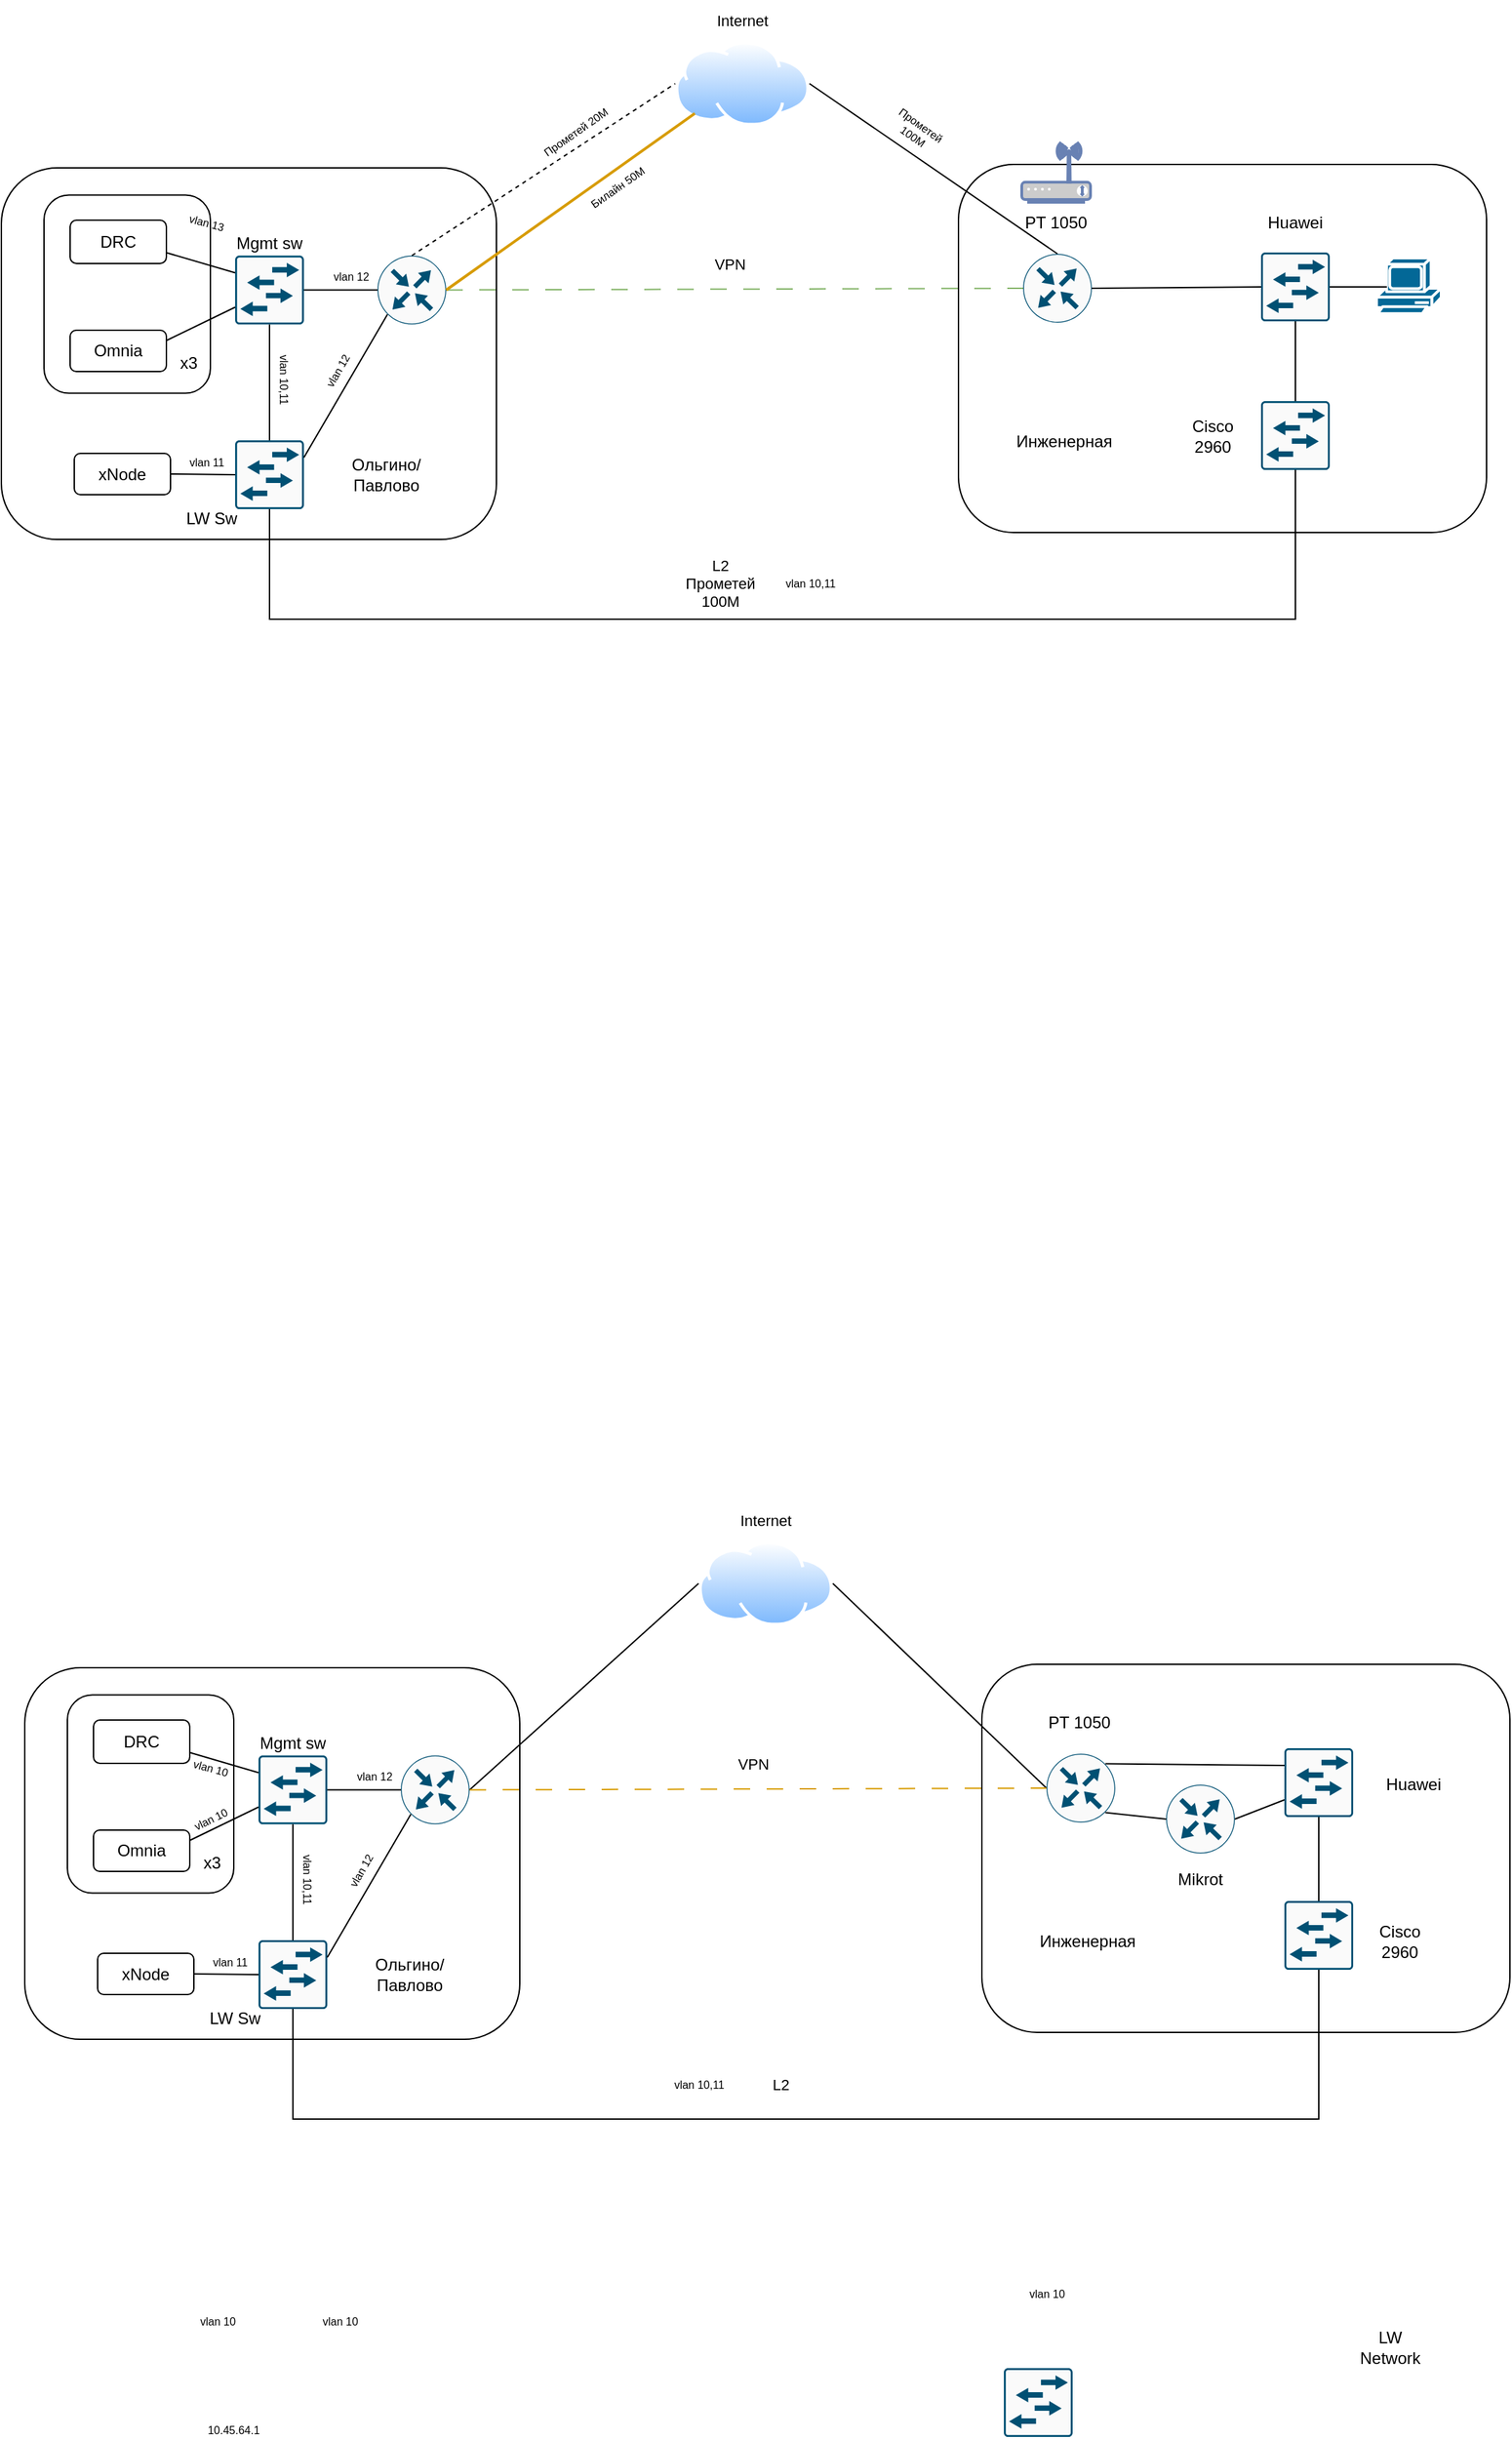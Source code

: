 <mxfile version="28.1.0" pages="2">
  <diagram name="Страница — 1" id="BDMmKNMVQ6On5iuS-EOb">
    <mxGraphModel dx="1722" dy="954" grid="1" gridSize="10" guides="1" tooltips="1" connect="1" arrows="1" fold="1" page="1" pageScale="1" pageWidth="827" pageHeight="1169" math="0" shadow="0">
      <root>
        <mxCell id="0" />
        <mxCell id="1" parent="0" />
        <mxCell id="mi2LoP6UA7UgKNXL9F8Z-22" value="" style="rounded=1;whiteSpace=wrap;html=1;" parent="1" vertex="1">
          <mxGeometry x="90" y="162" width="360" height="270" as="geometry" />
        </mxCell>
        <mxCell id="mi2LoP6UA7UgKNXL9F8Z-13" value="" style="rounded=1;whiteSpace=wrap;html=1;" parent="1" vertex="1">
          <mxGeometry x="121" y="181.75" width="121" height="144" as="geometry" />
        </mxCell>
        <mxCell id="mi2LoP6UA7UgKNXL9F8Z-1" value="" style="sketch=0;points=[[0.5,0,0],[1,0.5,0],[0.5,1,0],[0,0.5,0],[0.145,0.145,0],[0.856,0.145,0],[0.855,0.856,0],[0.145,0.855,0]];verticalLabelPosition=bottom;html=1;verticalAlign=top;aspect=fixed;align=center;pointerEvents=1;shape=mxgraph.cisco19.rect;prIcon=router;fillColor=#FAFAFA;strokeColor=#005073;" parent="1" vertex="1">
          <mxGeometry x="363.5" y="225.75" width="50" height="50" as="geometry" />
        </mxCell>
        <mxCell id="mi2LoP6UA7UgKNXL9F8Z-2" value="" style="sketch=0;points=[[0.015,0.015,0],[0.985,0.015,0],[0.985,0.985,0],[0.015,0.985,0],[0.25,0,0],[0.5,0,0],[0.75,0,0],[1,0.25,0],[1,0.5,0],[1,0.75,0],[0.75,1,0],[0.5,1,0],[0.25,1,0],[0,0.75,0],[0,0.5,0],[0,0.25,0]];verticalLabelPosition=bottom;html=1;verticalAlign=top;aspect=fixed;align=center;pointerEvents=1;shape=mxgraph.cisco19.rect;prIcon=l2_switch;fillColor=#FAFAFA;strokeColor=#005073;" parent="1" vertex="1">
          <mxGeometry x="260" y="225.75" width="50" height="50" as="geometry" />
        </mxCell>
        <mxCell id="zOpcifuRZLlFhmDD1lPK-43" style="edgeStyle=none;shape=connector;rounded=0;orthogonalLoop=1;jettySize=auto;html=1;exitX=0.5;exitY=0;exitDx=0;exitDy=0;exitPerimeter=0;strokeColor=default;align=center;verticalAlign=middle;fontFamily=Helvetica;fontSize=11;fontColor=default;labelBackgroundColor=default;endArrow=none;endFill=0;" parent="1" source="mi2LoP6UA7UgKNXL9F8Z-3" target="mi2LoP6UA7UgKNXL9F8Z-2" edge="1">
          <mxGeometry relative="1" as="geometry" />
        </mxCell>
        <mxCell id="mi2LoP6UA7UgKNXL9F8Z-3" value="" style="sketch=0;points=[[0.015,0.015,0],[0.985,0.015,0],[0.985,0.985,0],[0.015,0.985,0],[0.25,0,0],[0.5,0,0],[0.75,0,0],[1,0.25,0],[1,0.5,0],[1,0.75,0],[0.75,1,0],[0.5,1,0],[0.25,1,0],[0,0.75,0],[0,0.5,0],[0,0.25,0]];verticalLabelPosition=bottom;html=1;verticalAlign=top;aspect=fixed;align=center;pointerEvents=1;shape=mxgraph.cisco19.rect;prIcon=l2_switch;fillColor=#FAFAFA;strokeColor=#005073;" parent="1" vertex="1">
          <mxGeometry x="260" y="360" width="50" height="50" as="geometry" />
        </mxCell>
        <mxCell id="mi2LoP6UA7UgKNXL9F8Z-4" value="DRC" style="rounded=1;whiteSpace=wrap;html=1;" parent="1" vertex="1">
          <mxGeometry x="140" y="200" width="70" height="31.5" as="geometry" />
        </mxCell>
        <mxCell id="mi2LoP6UA7UgKNXL9F8Z-5" value="Omnia" style="rounded=1;whiteSpace=wrap;html=1;" parent="1" vertex="1">
          <mxGeometry x="140" y="280" width="70" height="30" as="geometry" />
        </mxCell>
        <mxCell id="mi2LoP6UA7UgKNXL9F8Z-6" value="" style="image;aspect=fixed;perimeter=ellipsePerimeter;html=1;align=center;shadow=0;dashed=0;spacingTop=3;image=img/lib/active_directory/internet_cloud.svg;" parent="1" vertex="1">
          <mxGeometry x="580" y="70" width="97.62" height="61.5" as="geometry" />
        </mxCell>
        <mxCell id="mi2LoP6UA7UgKNXL9F8Z-7" value="" style="endArrow=none;html=1;rounded=0;entryX=0;entryY=0.5;entryDx=0;entryDy=0;exitX=0.5;exitY=0;exitDx=0;exitDy=0;exitPerimeter=0;dashed=1;" parent="1" source="mi2LoP6UA7UgKNXL9F8Z-1" target="mi2LoP6UA7UgKNXL9F8Z-6" edge="1">
          <mxGeometry width="50" height="50" relative="1" as="geometry">
            <mxPoint x="500" y="505.75" as="sourcePoint" />
            <mxPoint x="550" y="455.75" as="targetPoint" />
          </mxGeometry>
        </mxCell>
        <mxCell id="mi2LoP6UA7UgKNXL9F8Z-8" value="" style="endArrow=none;html=1;rounded=0;entryX=0;entryY=0.5;entryDx=0;entryDy=0;entryPerimeter=0;exitX=1;exitY=0.5;exitDx=0;exitDy=0;exitPerimeter=0;" parent="1" source="mi2LoP6UA7UgKNXL9F8Z-2" target="mi2LoP6UA7UgKNXL9F8Z-1" edge="1">
          <mxGeometry width="50" height="50" relative="1" as="geometry">
            <mxPoint x="500" y="505.75" as="sourcePoint" />
            <mxPoint x="550" y="455.75" as="targetPoint" />
          </mxGeometry>
        </mxCell>
        <mxCell id="mi2LoP6UA7UgKNXL9F8Z-9" value="" style="endArrow=none;html=1;rounded=0;entryX=0;entryY=0.25;entryDx=0;entryDy=0;exitX=1;exitY=0.75;exitDx=0;exitDy=0;entryPerimeter=0;" parent="1" source="mi2LoP6UA7UgKNXL9F8Z-4" target="mi2LoP6UA7UgKNXL9F8Z-2" edge="1">
          <mxGeometry width="50" height="50" relative="1" as="geometry">
            <mxPoint x="230" y="210" as="sourcePoint" />
            <mxPoint x="280" y="160" as="targetPoint" />
          </mxGeometry>
        </mxCell>
        <mxCell id="mi2LoP6UA7UgKNXL9F8Z-11" value="" style="endArrow=none;html=1;rounded=0;entryX=0;entryY=0.75;entryDx=0;entryDy=0;entryPerimeter=0;exitX=1;exitY=0.25;exitDx=0;exitDy=0;" parent="1" source="mi2LoP6UA7UgKNXL9F8Z-5" target="mi2LoP6UA7UgKNXL9F8Z-2" edge="1">
          <mxGeometry width="50" height="50" relative="1" as="geometry">
            <mxPoint x="500" y="500" as="sourcePoint" />
            <mxPoint x="550" y="450" as="targetPoint" />
          </mxGeometry>
        </mxCell>
        <mxCell id="mi2LoP6UA7UgKNXL9F8Z-17" value="x3&amp;nbsp;" style="text;html=1;align=center;verticalAlign=middle;whiteSpace=wrap;rounded=0;" parent="1" vertex="1">
          <mxGeometry x="213" y="294" width="30" height="20" as="geometry" />
        </mxCell>
        <mxCell id="mi2LoP6UA7UgKNXL9F8Z-23" value="Ольгино/Павлово" style="text;html=1;align=center;verticalAlign=middle;whiteSpace=wrap;rounded=0;" parent="1" vertex="1">
          <mxGeometry x="340" y="370" width="60" height="30" as="geometry" />
        </mxCell>
        <mxCell id="mi2LoP6UA7UgKNXL9F8Z-25" value="" style="endArrow=none;html=1;rounded=0;entryX=0.145;entryY=0.855;entryDx=0;entryDy=0;entryPerimeter=0;exitX=1;exitY=0.25;exitDx=0;exitDy=0;exitPerimeter=0;" parent="1" source="mi2LoP6UA7UgKNXL9F8Z-3" target="mi2LoP6UA7UgKNXL9F8Z-1" edge="1">
          <mxGeometry width="50" height="50" relative="1" as="geometry">
            <mxPoint x="500" y="500" as="sourcePoint" />
            <mxPoint x="550" y="450" as="targetPoint" />
          </mxGeometry>
        </mxCell>
        <mxCell id="r_oCkX5TxFoIq2fEUVdQ-1" value="xNode" style="rounded=1;whiteSpace=wrap;html=1;" parent="1" vertex="1">
          <mxGeometry x="143" y="369.5" width="70" height="30" as="geometry" />
        </mxCell>
        <mxCell id="r_oCkX5TxFoIq2fEUVdQ-4" value="LW Sw" style="text;html=1;align=center;verticalAlign=middle;whiteSpace=wrap;rounded=0;" parent="1" vertex="1">
          <mxGeometry x="213" y="402" width="60" height="30" as="geometry" />
        </mxCell>
        <mxCell id="r_oCkX5TxFoIq2fEUVdQ-6" value="vlan 10" style="text;html=1;align=center;verticalAlign=middle;whiteSpace=wrap;rounded=0;fontSize=8;" parent="1" vertex="1">
          <mxGeometry x="307" y="1711" width="59" height="31" as="geometry" />
        </mxCell>
        <mxCell id="r_oCkX5TxFoIq2fEUVdQ-8" value="Mgmt sw" style="text;html=1;align=center;verticalAlign=middle;whiteSpace=wrap;rounded=0;" parent="1" vertex="1">
          <mxGeometry x="255" y="202" width="60" height="30" as="geometry" />
        </mxCell>
        <mxCell id="r_oCkX5TxFoIq2fEUVdQ-23" value="vlan 13" style="text;html=1;align=center;verticalAlign=middle;whiteSpace=wrap;rounded=0;rotation=15;fontSize=8;" parent="1" vertex="1">
          <mxGeometry x="210" y="186" width="59" height="31" as="geometry" />
        </mxCell>
        <mxCell id="r_oCkX5TxFoIq2fEUVdQ-24" value="vlan 11" style="text;html=1;align=center;verticalAlign=middle;whiteSpace=wrap;rounded=0;rotation=0;fontSize=8;" parent="1" vertex="1">
          <mxGeometry x="210" y="360" width="59" height="31" as="geometry" />
        </mxCell>
        <mxCell id="aPvA6KCsu7QWTcUDqFiw-14" value="vlan 10" style="text;html=1;align=center;verticalAlign=middle;whiteSpace=wrap;rounded=0;fontSize=8;" parent="1" vertex="1">
          <mxGeometry x="218" y="1711" width="59" height="31" as="geometry" />
        </mxCell>
        <mxCell id="zOpcifuRZLlFhmDD1lPK-2" value="" style="rounded=1;whiteSpace=wrap;html=1;" parent="1" vertex="1">
          <mxGeometry x="786" y="159.5" width="384" height="267.5" as="geometry" />
        </mxCell>
        <mxCell id="zOpcifuRZLlFhmDD1lPK-4" value="" style="sketch=0;points=[[0.015,0.015,0],[0.985,0.015,0],[0.985,0.985,0],[0.015,0.985,0],[0.25,0,0],[0.5,0,0],[0.75,0,0],[1,0.25,0],[1,0.5,0],[1,0.75,0],[0.75,1,0],[0.5,1,0],[0.25,1,0],[0,0.75,0],[0,0.5,0],[0,0.25,0]];verticalLabelPosition=bottom;html=1;verticalAlign=top;aspect=fixed;align=center;pointerEvents=1;shape=mxgraph.cisco19.rect;prIcon=l2_switch;fillColor=#FAFAFA;strokeColor=#005073;" parent="1" vertex="1">
          <mxGeometry x="819" y="1761" width="50" height="50" as="geometry" />
        </mxCell>
        <mxCell id="zOpcifuRZLlFhmDD1lPK-5" value="Инженерная" style="text;html=1;align=center;verticalAlign=middle;whiteSpace=wrap;rounded=0;" parent="1" vertex="1">
          <mxGeometry x="833" y="345.5" width="60" height="30" as="geometry" />
        </mxCell>
        <mxCell id="zOpcifuRZLlFhmDD1lPK-39" style="edgeStyle=none;shape=connector;rounded=0;orthogonalLoop=1;jettySize=auto;html=1;exitX=0.5;exitY=0;exitDx=0;exitDy=0;exitPerimeter=0;strokeColor=default;align=center;verticalAlign=middle;fontFamily=Helvetica;fontSize=11;fontColor=default;labelBackgroundColor=default;endArrow=none;endFill=0;entryX=1;entryY=0.5;entryDx=0;entryDy=0;" parent="1" source="zOpcifuRZLlFhmDD1lPK-6" target="mi2LoP6UA7UgKNXL9F8Z-6" edge="1">
          <mxGeometry relative="1" as="geometry">
            <mxPoint x="678" y="101" as="targetPoint" />
          </mxGeometry>
        </mxCell>
        <mxCell id="zOpcifuRZLlFhmDD1lPK-6" value="" style="sketch=0;points=[[0.5,0,0],[1,0.5,0],[0.5,1,0],[0,0.5,0],[0.145,0.145,0],[0.856,0.145,0],[0.855,0.856,0],[0.145,0.855,0]];verticalLabelPosition=bottom;html=1;verticalAlign=top;aspect=fixed;align=center;pointerEvents=1;shape=mxgraph.cisco19.rect;prIcon=router;fillColor=#FAFAFA;strokeColor=#005073;" parent="1" vertex="1">
          <mxGeometry x="833" y="224.5" width="50" height="50" as="geometry" />
        </mxCell>
        <mxCell id="zOpcifuRZLlFhmDD1lPK-10" value="&lt;font style=&quot;font-size: 8px;&quot;&gt;vlan 10&lt;/font&gt;" style="text;html=1;align=center;verticalAlign=middle;whiteSpace=wrap;rounded=0;" parent="1" vertex="1">
          <mxGeometry x="821" y="1690" width="59" height="31" as="geometry" />
        </mxCell>
        <mxCell id="zOpcifuRZLlFhmDD1lPK-12" value="Cisco 2960" style="text;html=1;align=center;verticalAlign=middle;whiteSpace=wrap;rounded=0;" parent="1" vertex="1">
          <mxGeometry x="941" y="341.5" width="60" height="30" as="geometry" />
        </mxCell>
        <mxCell id="zOpcifuRZLlFhmDD1lPK-13" value="LW Network" style="text;html=1;align=center;verticalAlign=middle;whiteSpace=wrap;rounded=0;" parent="1" vertex="1">
          <mxGeometry x="1070" y="1731" width="60" height="30" as="geometry" />
        </mxCell>
        <mxCell id="zOpcifuRZLlFhmDD1lPK-15" value="PT 1050" style="text;html=1;align=center;verticalAlign=middle;whiteSpace=wrap;rounded=0;" parent="1" vertex="1">
          <mxGeometry x="827" y="187" width="60" height="30" as="geometry" />
        </mxCell>
        <mxCell id="zOpcifuRZLlFhmDD1lPK-16" value="" style="sketch=0;points=[[0.015,0.015,0],[0.985,0.015,0],[0.985,0.985,0],[0.015,0.985,0],[0.25,0,0],[0.5,0,0],[0.75,0,0],[1,0.25,0],[1,0.5,0],[1,0.75,0],[0.75,1,0],[0.5,1,0],[0.25,1,0],[0,0.75,0],[0,0.5,0],[0,0.25,0]];verticalLabelPosition=bottom;html=1;verticalAlign=top;aspect=fixed;align=center;pointerEvents=1;shape=mxgraph.cisco19.rect;prIcon=l2_switch;fillColor=#FAFAFA;strokeColor=#005073;" parent="1" vertex="1">
          <mxGeometry x="1006" y="223.5" width="50" height="50" as="geometry" />
        </mxCell>
        <mxCell id="zOpcifuRZLlFhmDD1lPK-21" value="Hu&lt;span style=&quot;background-color: transparent; color: light-dark(rgb(0, 0, 0), rgb(255, 255, 255));&quot;&gt;awei&lt;/span&gt;" style="text;html=1;align=center;verticalAlign=middle;whiteSpace=wrap;rounded=0;" parent="1" vertex="1">
          <mxGeometry x="1001" y="187" width="60" height="30" as="geometry" />
        </mxCell>
        <mxCell id="zOpcifuRZLlFhmDD1lPK-26" value="" style="sketch=0;points=[[0.015,0.015,0],[0.985,0.015,0],[0.985,0.985,0],[0.015,0.985,0],[0.25,0,0],[0.5,0,0],[0.75,0,0],[1,0.25,0],[1,0.5,0],[1,0.75,0],[0.75,1,0],[0.5,1,0],[0.25,1,0],[0,0.75,0],[0,0.5,0],[0,0.25,0]];verticalLabelPosition=bottom;html=1;verticalAlign=top;aspect=fixed;align=center;pointerEvents=1;shape=mxgraph.cisco19.rect;prIcon=l2_switch;fillColor=#FAFAFA;strokeColor=#005073;" parent="1" vertex="1">
          <mxGeometry x="1006" y="331.5" width="50" height="50" as="geometry" />
        </mxCell>
        <mxCell id="zOpcifuRZLlFhmDD1lPK-38" style="edgeStyle=orthogonalEdgeStyle;shape=connector;rounded=0;orthogonalLoop=1;jettySize=auto;html=1;exitX=0.5;exitY=1;exitDx=0;exitDy=0;exitPerimeter=0;entryX=0.5;entryY=1;entryDx=0;entryDy=0;entryPerimeter=0;strokeColor=default;align=center;verticalAlign=middle;fontFamily=Helvetica;fontSize=11;fontColor=default;labelBackgroundColor=default;endArrow=none;endFill=0;" parent="1" source="mi2LoP6UA7UgKNXL9F8Z-3" target="zOpcifuRZLlFhmDD1lPK-26" edge="1">
          <mxGeometry relative="1" as="geometry">
            <Array as="points">
              <mxPoint x="285" y="490" />
              <mxPoint x="1031" y="490" />
            </Array>
          </mxGeometry>
        </mxCell>
        <mxCell id="zOpcifuRZLlFhmDD1lPK-42" style="edgeStyle=none;shape=connector;rounded=0;orthogonalLoop=1;jettySize=auto;html=1;exitX=1;exitY=0.5;exitDx=0;exitDy=0;entryX=0;entryY=0.5;entryDx=0;entryDy=0;entryPerimeter=0;strokeColor=default;align=center;verticalAlign=middle;fontFamily=Helvetica;fontSize=11;fontColor=default;labelBackgroundColor=default;endArrow=none;endFill=0;" parent="1" source="r_oCkX5TxFoIq2fEUVdQ-1" target="mi2LoP6UA7UgKNXL9F8Z-3" edge="1">
          <mxGeometry relative="1" as="geometry" />
        </mxCell>
        <mxCell id="zOpcifuRZLlFhmDD1lPK-44" style="edgeStyle=none;shape=connector;rounded=0;orthogonalLoop=1;jettySize=auto;html=1;exitX=1;exitY=0.5;exitDx=0;exitDy=0;exitPerimeter=0;entryX=0;entryY=0.5;entryDx=0;entryDy=0;entryPerimeter=0;strokeColor=#82b366;align=center;verticalAlign=middle;fontFamily=Helvetica;fontSize=11;fontColor=default;labelBackgroundColor=default;endArrow=none;endFill=0;fillColor=#d5e8d4;dashed=1;dashPattern=12 12;" parent="1" source="mi2LoP6UA7UgKNXL9F8Z-1" target="zOpcifuRZLlFhmDD1lPK-6" edge="1">
          <mxGeometry relative="1" as="geometry" />
        </mxCell>
        <mxCell id="zOpcifuRZLlFhmDD1lPK-45" value="VPN" style="text;html=1;align=center;verticalAlign=middle;whiteSpace=wrap;rounded=0;fontFamily=Helvetica;fontSize=11;fontColor=default;labelBackgroundColor=default;" parent="1" vertex="1">
          <mxGeometry x="590" y="217" width="60" height="30" as="geometry" />
        </mxCell>
        <mxCell id="zOpcifuRZLlFhmDD1lPK-46" value="Internet" style="text;html=1;align=center;verticalAlign=middle;whiteSpace=wrap;rounded=0;fontFamily=Helvetica;fontSize=11;fontColor=default;labelBackgroundColor=default;" parent="1" vertex="1">
          <mxGeometry x="598.81" y="40" width="60" height="30" as="geometry" />
        </mxCell>
        <mxCell id="zOpcifuRZLlFhmDD1lPK-47" value="L2 Прометей 100M" style="text;html=1;align=center;verticalAlign=middle;whiteSpace=wrap;rounded=0;fontFamily=Helvetica;fontSize=11;fontColor=default;labelBackgroundColor=default;" parent="1" vertex="1">
          <mxGeometry x="583.21" y="449" width="60" height="30" as="geometry" />
        </mxCell>
        <mxCell id="zOpcifuRZLlFhmDD1lPK-49" style="edgeStyle=none;shape=connector;rounded=0;orthogonalLoop=1;jettySize=auto;html=1;exitX=1;exitY=0.5;exitDx=0;exitDy=0;exitPerimeter=0;entryX=0;entryY=0.5;entryDx=0;entryDy=0;entryPerimeter=0;strokeColor=default;align=center;verticalAlign=middle;fontFamily=Helvetica;fontSize=11;fontColor=default;labelBackgroundColor=default;endArrow=none;endFill=0;" parent="1" source="zOpcifuRZLlFhmDD1lPK-6" target="zOpcifuRZLlFhmDD1lPK-16" edge="1">
          <mxGeometry relative="1" as="geometry" />
        </mxCell>
        <mxCell id="zOpcifuRZLlFhmDD1lPK-52" style="edgeStyle=none;shape=connector;rounded=0;orthogonalLoop=1;jettySize=auto;html=1;exitX=0.5;exitY=1;exitDx=0;exitDy=0;exitPerimeter=0;entryX=0.5;entryY=0;entryDx=0;entryDy=0;entryPerimeter=0;strokeColor=default;align=center;verticalAlign=middle;fontFamily=Helvetica;fontSize=11;fontColor=default;labelBackgroundColor=default;endArrow=none;endFill=0;" parent="1" source="zOpcifuRZLlFhmDD1lPK-16" target="zOpcifuRZLlFhmDD1lPK-26" edge="1">
          <mxGeometry relative="1" as="geometry" />
        </mxCell>
        <mxCell id="zOpcifuRZLlFhmDD1lPK-53" value="vlan 10,11" style="text;html=1;align=center;verticalAlign=middle;whiteSpace=wrap;rounded=0;rotation=90;fontSize=8;" parent="1" vertex="1">
          <mxGeometry x="266" y="300.5" width="59" height="31" as="geometry" />
        </mxCell>
        <mxCell id="zOpcifuRZLlFhmDD1lPK-54" value="10.45.64.1" style="text;html=1;align=center;verticalAlign=middle;whiteSpace=wrap;rounded=0;fontSize=8;" parent="1" vertex="1">
          <mxGeometry x="239" y="1801" width="40" height="10" as="geometry" />
        </mxCell>
        <mxCell id="zOpcifuRZLlFhmDD1lPK-55" value="vlan&amp;nbsp;&lt;span style=&quot;background-color: transparent; color: light-dark(rgb(0, 0, 0), rgb(255, 255, 255));&quot;&gt;12&lt;/span&gt;" style="text;html=1;align=center;verticalAlign=middle;whiteSpace=wrap;rounded=0;rotation=0;fontSize=8;" parent="1" vertex="1">
          <mxGeometry x="315" y="225.75" width="59" height="31" as="geometry" />
        </mxCell>
        <mxCell id="zOpcifuRZLlFhmDD1lPK-56" value="vlan&amp;nbsp;&lt;span style=&quot;background-color: transparent; color: light-dark(rgb(0, 0, 0), rgb(255, 255, 255));&quot;&gt;12&lt;/span&gt;" style="text;html=1;align=center;verticalAlign=middle;whiteSpace=wrap;rounded=0;rotation=-60;fontSize=8;" parent="1" vertex="1">
          <mxGeometry x="304.5" y="294" width="59" height="31" as="geometry" />
        </mxCell>
        <mxCell id="zOpcifuRZLlFhmDD1lPK-57" value="" style="rounded=1;whiteSpace=wrap;html=1;" parent="1" vertex="1">
          <mxGeometry x="107" y="1252" width="360" height="270" as="geometry" />
        </mxCell>
        <mxCell id="zOpcifuRZLlFhmDD1lPK-58" value="" style="rounded=1;whiteSpace=wrap;html=1;" parent="1" vertex="1">
          <mxGeometry x="138" y="1271.75" width="121" height="144" as="geometry" />
        </mxCell>
        <mxCell id="zOpcifuRZLlFhmDD1lPK-59" value="" style="sketch=0;points=[[0.5,0,0],[1,0.5,0],[0.5,1,0],[0,0.5,0],[0.145,0.145,0],[0.856,0.145,0],[0.855,0.856,0],[0.145,0.855,0]];verticalLabelPosition=bottom;html=1;verticalAlign=top;aspect=fixed;align=center;pointerEvents=1;shape=mxgraph.cisco19.rect;prIcon=router;fillColor=#FAFAFA;strokeColor=#005073;" parent="1" vertex="1">
          <mxGeometry x="380.5" y="1315.75" width="50" height="50" as="geometry" />
        </mxCell>
        <mxCell id="zOpcifuRZLlFhmDD1lPK-60" value="" style="sketch=0;points=[[0.015,0.015,0],[0.985,0.015,0],[0.985,0.985,0],[0.015,0.985,0],[0.25,0,0],[0.5,0,0],[0.75,0,0],[1,0.25,0],[1,0.5,0],[1,0.75,0],[0.75,1,0],[0.5,1,0],[0.25,1,0],[0,0.75,0],[0,0.5,0],[0,0.25,0]];verticalLabelPosition=bottom;html=1;verticalAlign=top;aspect=fixed;align=center;pointerEvents=1;shape=mxgraph.cisco19.rect;prIcon=l2_switch;fillColor=#FAFAFA;strokeColor=#005073;" parent="1" vertex="1">
          <mxGeometry x="277" y="1315.75" width="50" height="50" as="geometry" />
        </mxCell>
        <mxCell id="zOpcifuRZLlFhmDD1lPK-61" style="edgeStyle=none;shape=connector;rounded=0;orthogonalLoop=1;jettySize=auto;html=1;exitX=0.5;exitY=0;exitDx=0;exitDy=0;exitPerimeter=0;strokeColor=default;align=center;verticalAlign=middle;fontFamily=Helvetica;fontSize=11;fontColor=default;labelBackgroundColor=default;endArrow=none;endFill=0;" parent="1" source="zOpcifuRZLlFhmDD1lPK-62" target="zOpcifuRZLlFhmDD1lPK-60" edge="1">
          <mxGeometry relative="1" as="geometry" />
        </mxCell>
        <mxCell id="zOpcifuRZLlFhmDD1lPK-62" value="" style="sketch=0;points=[[0.015,0.015,0],[0.985,0.015,0],[0.985,0.985,0],[0.015,0.985,0],[0.25,0,0],[0.5,0,0],[0.75,0,0],[1,0.25,0],[1,0.5,0],[1,0.75,0],[0.75,1,0],[0.5,1,0],[0.25,1,0],[0,0.75,0],[0,0.5,0],[0,0.25,0]];verticalLabelPosition=bottom;html=1;verticalAlign=top;aspect=fixed;align=center;pointerEvents=1;shape=mxgraph.cisco19.rect;prIcon=l2_switch;fillColor=#FAFAFA;strokeColor=#005073;" parent="1" vertex="1">
          <mxGeometry x="277" y="1450" width="50" height="50" as="geometry" />
        </mxCell>
        <mxCell id="zOpcifuRZLlFhmDD1lPK-63" value="DRC" style="rounded=1;whiteSpace=wrap;html=1;" parent="1" vertex="1">
          <mxGeometry x="157" y="1290" width="70" height="31.5" as="geometry" />
        </mxCell>
        <mxCell id="zOpcifuRZLlFhmDD1lPK-64" value="Omnia" style="rounded=1;whiteSpace=wrap;html=1;" parent="1" vertex="1">
          <mxGeometry x="157" y="1370" width="70" height="30" as="geometry" />
        </mxCell>
        <mxCell id="zOpcifuRZLlFhmDD1lPK-65" value="" style="image;aspect=fixed;perimeter=ellipsePerimeter;html=1;align=center;shadow=0;dashed=0;spacingTop=3;image=img/lib/active_directory/internet_cloud.svg;" parent="1" vertex="1">
          <mxGeometry x="597" y="1160" width="97.62" height="61.5" as="geometry" />
        </mxCell>
        <mxCell id="zOpcifuRZLlFhmDD1lPK-66" value="" style="endArrow=none;html=1;rounded=0;entryX=0;entryY=0.5;entryDx=0;entryDy=0;exitX=1;exitY=0.5;exitDx=0;exitDy=0;exitPerimeter=0;" parent="1" source="zOpcifuRZLlFhmDD1lPK-59" target="zOpcifuRZLlFhmDD1lPK-65" edge="1">
          <mxGeometry width="50" height="50" relative="1" as="geometry">
            <mxPoint x="517" y="1595.75" as="sourcePoint" />
            <mxPoint x="567" y="1545.75" as="targetPoint" />
          </mxGeometry>
        </mxCell>
        <mxCell id="zOpcifuRZLlFhmDD1lPK-67" value="" style="endArrow=none;html=1;rounded=0;entryX=0;entryY=0.5;entryDx=0;entryDy=0;entryPerimeter=0;exitX=1;exitY=0.5;exitDx=0;exitDy=0;exitPerimeter=0;" parent="1" source="zOpcifuRZLlFhmDD1lPK-60" target="zOpcifuRZLlFhmDD1lPK-59" edge="1">
          <mxGeometry width="50" height="50" relative="1" as="geometry">
            <mxPoint x="517" y="1595.75" as="sourcePoint" />
            <mxPoint x="567" y="1545.75" as="targetPoint" />
          </mxGeometry>
        </mxCell>
        <mxCell id="zOpcifuRZLlFhmDD1lPK-68" value="" style="endArrow=none;html=1;rounded=0;entryX=0;entryY=0.25;entryDx=0;entryDy=0;entryPerimeter=0;exitX=1;exitY=0.75;exitDx=0;exitDy=0;" parent="1" source="zOpcifuRZLlFhmDD1lPK-63" target="zOpcifuRZLlFhmDD1lPK-60" edge="1">
          <mxGeometry width="50" height="50" relative="1" as="geometry">
            <mxPoint x="247" y="1300" as="sourcePoint" />
            <mxPoint x="297" y="1250" as="targetPoint" />
          </mxGeometry>
        </mxCell>
        <mxCell id="zOpcifuRZLlFhmDD1lPK-69" value="" style="endArrow=none;html=1;rounded=0;entryX=0;entryY=0.75;entryDx=0;entryDy=0;entryPerimeter=0;exitX=1;exitY=0.25;exitDx=0;exitDy=0;" parent="1" source="zOpcifuRZLlFhmDD1lPK-64" target="zOpcifuRZLlFhmDD1lPK-60" edge="1">
          <mxGeometry width="50" height="50" relative="1" as="geometry">
            <mxPoint x="517" y="1590" as="sourcePoint" />
            <mxPoint x="567" y="1540" as="targetPoint" />
          </mxGeometry>
        </mxCell>
        <mxCell id="zOpcifuRZLlFhmDD1lPK-70" value="x3&amp;nbsp;" style="text;html=1;align=center;verticalAlign=middle;whiteSpace=wrap;rounded=0;" parent="1" vertex="1">
          <mxGeometry x="230" y="1384" width="30" height="20" as="geometry" />
        </mxCell>
        <mxCell id="zOpcifuRZLlFhmDD1lPK-71" value="Ольгино/Павлово" style="text;html=1;align=center;verticalAlign=middle;whiteSpace=wrap;rounded=0;" parent="1" vertex="1">
          <mxGeometry x="357" y="1460" width="60" height="30" as="geometry" />
        </mxCell>
        <mxCell id="zOpcifuRZLlFhmDD1lPK-72" value="" style="endArrow=none;html=1;rounded=0;entryX=0.145;entryY=0.855;entryDx=0;entryDy=0;entryPerimeter=0;exitX=1;exitY=0.25;exitDx=0;exitDy=0;exitPerimeter=0;" parent="1" source="zOpcifuRZLlFhmDD1lPK-62" target="zOpcifuRZLlFhmDD1lPK-59" edge="1">
          <mxGeometry width="50" height="50" relative="1" as="geometry">
            <mxPoint x="517" y="1590" as="sourcePoint" />
            <mxPoint x="567" y="1540" as="targetPoint" />
          </mxGeometry>
        </mxCell>
        <mxCell id="zOpcifuRZLlFhmDD1lPK-73" value="xNode" style="rounded=1;whiteSpace=wrap;html=1;" parent="1" vertex="1">
          <mxGeometry x="160" y="1459.5" width="70" height="30" as="geometry" />
        </mxCell>
        <mxCell id="zOpcifuRZLlFhmDD1lPK-74" value="LW Sw" style="text;html=1;align=center;verticalAlign=middle;whiteSpace=wrap;rounded=0;" parent="1" vertex="1">
          <mxGeometry x="230" y="1492" width="60" height="30" as="geometry" />
        </mxCell>
        <mxCell id="zOpcifuRZLlFhmDD1lPK-75" value="Mgmt sw" style="text;html=1;align=center;verticalAlign=middle;whiteSpace=wrap;rounded=0;" parent="1" vertex="1">
          <mxGeometry x="272" y="1292" width="60" height="30" as="geometry" />
        </mxCell>
        <mxCell id="zOpcifuRZLlFhmDD1lPK-76" value="vlan 10" style="text;html=1;align=center;verticalAlign=middle;whiteSpace=wrap;rounded=0;rotation=334;fontSize=8;" parent="1" vertex="1">
          <mxGeometry x="213" y="1346.75" width="59" height="31" as="geometry" />
        </mxCell>
        <mxCell id="zOpcifuRZLlFhmDD1lPK-77" value="vlan 10" style="text;html=1;align=center;verticalAlign=middle;whiteSpace=wrap;rounded=0;rotation=15;fontSize=8;" parent="1" vertex="1">
          <mxGeometry x="213" y="1309" width="59" height="31" as="geometry" />
        </mxCell>
        <mxCell id="zOpcifuRZLlFhmDD1lPK-78" value="vlan 11" style="text;html=1;align=center;verticalAlign=middle;whiteSpace=wrap;rounded=0;rotation=0;fontSize=8;" parent="1" vertex="1">
          <mxGeometry x="227" y="1450" width="59" height="31" as="geometry" />
        </mxCell>
        <mxCell id="zOpcifuRZLlFhmDD1lPK-79" value="" style="rounded=1;whiteSpace=wrap;html=1;" parent="1" vertex="1">
          <mxGeometry x="803" y="1249.5" width="384" height="267.5" as="geometry" />
        </mxCell>
        <mxCell id="zOpcifuRZLlFhmDD1lPK-80" value="Инженерная" style="text;html=1;align=center;verticalAlign=middle;whiteSpace=wrap;rounded=0;" parent="1" vertex="1">
          <mxGeometry x="850" y="1435.5" width="60" height="30" as="geometry" />
        </mxCell>
        <mxCell id="zOpcifuRZLlFhmDD1lPK-81" style="edgeStyle=none;shape=connector;rounded=0;orthogonalLoop=1;jettySize=auto;html=1;exitX=0;exitY=0.5;exitDx=0;exitDy=0;exitPerimeter=0;entryX=1;entryY=0.5;entryDx=0;entryDy=0;strokeColor=default;align=center;verticalAlign=middle;fontFamily=Helvetica;fontSize=11;fontColor=default;labelBackgroundColor=default;endArrow=none;endFill=0;" parent="1" source="zOpcifuRZLlFhmDD1lPK-82" target="zOpcifuRZLlFhmDD1lPK-65" edge="1">
          <mxGeometry relative="1" as="geometry" />
        </mxCell>
        <mxCell id="zOpcifuRZLlFhmDD1lPK-82" value="" style="sketch=0;points=[[0.5,0,0],[1,0.5,0],[0.5,1,0],[0,0.5,0],[0.145,0.145,0],[0.856,0.145,0],[0.855,0.856,0],[0.145,0.855,0]];verticalLabelPosition=bottom;html=1;verticalAlign=top;aspect=fixed;align=center;pointerEvents=1;shape=mxgraph.cisco19.rect;prIcon=router;fillColor=#FAFAFA;strokeColor=#005073;" parent="1" vertex="1">
          <mxGeometry x="850" y="1314.5" width="50" height="50" as="geometry" />
        </mxCell>
        <mxCell id="zOpcifuRZLlFhmDD1lPK-83" value="Cisco 2960" style="text;html=1;align=center;verticalAlign=middle;whiteSpace=wrap;rounded=0;" parent="1" vertex="1">
          <mxGeometry x="1077" y="1435.5" width="60" height="30" as="geometry" />
        </mxCell>
        <mxCell id="zOpcifuRZLlFhmDD1lPK-84" value="PT 1050" style="text;html=1;align=center;verticalAlign=middle;whiteSpace=wrap;rounded=0;" parent="1" vertex="1">
          <mxGeometry x="844" y="1277" width="60" height="30" as="geometry" />
        </mxCell>
        <mxCell id="zOpcifuRZLlFhmDD1lPK-85" value="" style="sketch=0;points=[[0.015,0.015,0],[0.985,0.015,0],[0.985,0.985,0],[0.015,0.985,0],[0.25,0,0],[0.5,0,0],[0.75,0,0],[1,0.25,0],[1,0.5,0],[1,0.75,0],[0.75,1,0],[0.5,1,0],[0.25,1,0],[0,0.75,0],[0,0.5,0],[0,0.25,0]];verticalLabelPosition=bottom;html=1;verticalAlign=top;aspect=fixed;align=center;pointerEvents=1;shape=mxgraph.cisco19.rect;prIcon=l2_switch;fillColor=#FAFAFA;strokeColor=#005073;" parent="1" vertex="1">
          <mxGeometry x="1023" y="1310.5" width="50" height="50" as="geometry" />
        </mxCell>
        <mxCell id="zOpcifuRZLlFhmDD1lPK-86" value="Hu&lt;span style=&quot;background-color: transparent; color: light-dark(rgb(0, 0, 0), rgb(255, 255, 255));&quot;&gt;awei&lt;/span&gt;" style="text;html=1;align=center;verticalAlign=middle;whiteSpace=wrap;rounded=0;" parent="1" vertex="1">
          <mxGeometry x="1087" y="1321.5" width="60" height="30" as="geometry" />
        </mxCell>
        <mxCell id="zOpcifuRZLlFhmDD1lPK-87" value="" style="sketch=0;points=[[0.5,0,0],[1,0.5,0],[0.5,1,0],[0,0.5,0],[0.145,0.145,0],[0.856,0.145,0],[0.855,0.856,0],[0.145,0.855,0]];verticalLabelPosition=bottom;html=1;verticalAlign=top;aspect=fixed;align=center;pointerEvents=1;shape=mxgraph.cisco19.rect;prIcon=router;fillColor=#FAFAFA;strokeColor=#005073;" parent="1" vertex="1">
          <mxGeometry x="937" y="1337" width="50" height="50" as="geometry" />
        </mxCell>
        <mxCell id="zOpcifuRZLlFhmDD1lPK-88" value="Mikrot" style="text;html=1;align=center;verticalAlign=middle;whiteSpace=wrap;rounded=0;" parent="1" vertex="1">
          <mxGeometry x="932" y="1390.5" width="60" height="30" as="geometry" />
        </mxCell>
        <mxCell id="zOpcifuRZLlFhmDD1lPK-89" value="" style="sketch=0;points=[[0.015,0.015,0],[0.985,0.015,0],[0.985,0.985,0],[0.015,0.985,0],[0.25,0,0],[0.5,0,0],[0.75,0,0],[1,0.25,0],[1,0.5,0],[1,0.75,0],[0.75,1,0],[0.5,1,0],[0.25,1,0],[0,0.75,0],[0,0.5,0],[0,0.25,0]];verticalLabelPosition=bottom;html=1;verticalAlign=top;aspect=fixed;align=center;pointerEvents=1;shape=mxgraph.cisco19.rect;prIcon=l2_switch;fillColor=#FAFAFA;strokeColor=#005073;" parent="1" vertex="1">
          <mxGeometry x="1023" y="1421.5" width="50" height="50" as="geometry" />
        </mxCell>
        <mxCell id="zOpcifuRZLlFhmDD1lPK-90" style="edgeStyle=orthogonalEdgeStyle;shape=connector;rounded=0;orthogonalLoop=1;jettySize=auto;html=1;exitX=0.5;exitY=1;exitDx=0;exitDy=0;exitPerimeter=0;entryX=0.5;entryY=1;entryDx=0;entryDy=0;entryPerimeter=0;strokeColor=default;align=center;verticalAlign=middle;fontFamily=Helvetica;fontSize=11;fontColor=default;labelBackgroundColor=default;endArrow=none;endFill=0;" parent="1" source="zOpcifuRZLlFhmDD1lPK-62" target="zOpcifuRZLlFhmDD1lPK-89" edge="1">
          <mxGeometry relative="1" as="geometry">
            <Array as="points">
              <mxPoint x="302" y="1580" />
              <mxPoint x="1048" y="1580" />
            </Array>
          </mxGeometry>
        </mxCell>
        <mxCell id="zOpcifuRZLlFhmDD1lPK-91" style="edgeStyle=none;shape=connector;rounded=0;orthogonalLoop=1;jettySize=auto;html=1;exitX=1;exitY=0.5;exitDx=0;exitDy=0;entryX=0;entryY=0.5;entryDx=0;entryDy=0;entryPerimeter=0;strokeColor=default;align=center;verticalAlign=middle;fontFamily=Helvetica;fontSize=11;fontColor=default;labelBackgroundColor=default;endArrow=none;endFill=0;" parent="1" source="zOpcifuRZLlFhmDD1lPK-73" target="zOpcifuRZLlFhmDD1lPK-62" edge="1">
          <mxGeometry relative="1" as="geometry" />
        </mxCell>
        <mxCell id="zOpcifuRZLlFhmDD1lPK-92" style="edgeStyle=none;shape=connector;rounded=0;orthogonalLoop=1;jettySize=auto;html=1;exitX=1;exitY=0.5;exitDx=0;exitDy=0;exitPerimeter=0;entryX=0;entryY=0.5;entryDx=0;entryDy=0;entryPerimeter=0;strokeColor=#d79b00;align=center;verticalAlign=middle;fontFamily=Helvetica;fontSize=11;fontColor=default;labelBackgroundColor=default;endArrow=none;endFill=0;fillColor=#ffe6cc;dashed=1;dashPattern=12 12;" parent="1" source="zOpcifuRZLlFhmDD1lPK-59" target="zOpcifuRZLlFhmDD1lPK-82" edge="1">
          <mxGeometry relative="1" as="geometry" />
        </mxCell>
        <mxCell id="zOpcifuRZLlFhmDD1lPK-93" value="VPN" style="text;html=1;align=center;verticalAlign=middle;whiteSpace=wrap;rounded=0;fontFamily=Helvetica;fontSize=11;fontColor=default;labelBackgroundColor=default;" parent="1" vertex="1">
          <mxGeometry x="607" y="1307" width="60" height="30" as="geometry" />
        </mxCell>
        <mxCell id="zOpcifuRZLlFhmDD1lPK-94" value="Internet" style="text;html=1;align=center;verticalAlign=middle;whiteSpace=wrap;rounded=0;fontFamily=Helvetica;fontSize=11;fontColor=default;labelBackgroundColor=default;" parent="1" vertex="1">
          <mxGeometry x="615.81" y="1130" width="60" height="30" as="geometry" />
        </mxCell>
        <mxCell id="zOpcifuRZLlFhmDD1lPK-95" value="L2" style="text;html=1;align=center;verticalAlign=middle;whiteSpace=wrap;rounded=0;fontFamily=Helvetica;fontSize=11;fontColor=default;labelBackgroundColor=default;" parent="1" vertex="1">
          <mxGeometry x="627" y="1540" width="60" height="30" as="geometry" />
        </mxCell>
        <mxCell id="zOpcifuRZLlFhmDD1lPK-96" style="edgeStyle=none;shape=connector;rounded=0;orthogonalLoop=1;jettySize=auto;html=1;exitX=0.856;exitY=0.145;exitDx=0;exitDy=0;exitPerimeter=0;entryX=0;entryY=0.25;entryDx=0;entryDy=0;entryPerimeter=0;strokeColor=default;align=center;verticalAlign=middle;fontFamily=Helvetica;fontSize=11;fontColor=default;labelBackgroundColor=default;endArrow=none;endFill=0;" parent="1" source="zOpcifuRZLlFhmDD1lPK-82" target="zOpcifuRZLlFhmDD1lPK-85" edge="1">
          <mxGeometry relative="1" as="geometry" />
        </mxCell>
        <mxCell id="zOpcifuRZLlFhmDD1lPK-97" style="edgeStyle=none;shape=connector;rounded=0;orthogonalLoop=1;jettySize=auto;html=1;exitX=0.855;exitY=0.856;exitDx=0;exitDy=0;exitPerimeter=0;entryX=0;entryY=0.5;entryDx=0;entryDy=0;entryPerimeter=0;strokeColor=default;align=center;verticalAlign=middle;fontFamily=Helvetica;fontSize=11;fontColor=default;labelBackgroundColor=default;endArrow=none;endFill=0;" parent="1" source="zOpcifuRZLlFhmDD1lPK-82" target="zOpcifuRZLlFhmDD1lPK-87" edge="1">
          <mxGeometry relative="1" as="geometry" />
        </mxCell>
        <mxCell id="zOpcifuRZLlFhmDD1lPK-98" style="edgeStyle=none;shape=connector;rounded=0;orthogonalLoop=1;jettySize=auto;html=1;exitX=1;exitY=0.5;exitDx=0;exitDy=0;exitPerimeter=0;entryX=0;entryY=0.75;entryDx=0;entryDy=0;entryPerimeter=0;strokeColor=default;align=center;verticalAlign=middle;fontFamily=Helvetica;fontSize=11;fontColor=default;labelBackgroundColor=default;endArrow=none;endFill=0;" parent="1" source="zOpcifuRZLlFhmDD1lPK-87" target="zOpcifuRZLlFhmDD1lPK-85" edge="1">
          <mxGeometry relative="1" as="geometry" />
        </mxCell>
        <mxCell id="zOpcifuRZLlFhmDD1lPK-99" style="edgeStyle=none;shape=connector;rounded=0;orthogonalLoop=1;jettySize=auto;html=1;exitX=0.5;exitY=1;exitDx=0;exitDy=0;exitPerimeter=0;entryX=0.5;entryY=0;entryDx=0;entryDy=0;entryPerimeter=0;strokeColor=default;align=center;verticalAlign=middle;fontFamily=Helvetica;fontSize=11;fontColor=default;labelBackgroundColor=default;endArrow=none;endFill=0;" parent="1" source="zOpcifuRZLlFhmDD1lPK-85" target="zOpcifuRZLlFhmDD1lPK-89" edge="1">
          <mxGeometry relative="1" as="geometry" />
        </mxCell>
        <mxCell id="zOpcifuRZLlFhmDD1lPK-100" value="vlan 10,11" style="text;html=1;align=center;verticalAlign=middle;whiteSpace=wrap;rounded=0;rotation=90;fontSize=8;" parent="1" vertex="1">
          <mxGeometry x="283" y="1390.5" width="59" height="31" as="geometry" />
        </mxCell>
        <mxCell id="zOpcifuRZLlFhmDD1lPK-101" value="vlan&amp;nbsp;&lt;span style=&quot;background-color: transparent; color: light-dark(rgb(0, 0, 0), rgb(255, 255, 255));&quot;&gt;12&lt;/span&gt;" style="text;html=1;align=center;verticalAlign=middle;whiteSpace=wrap;rounded=0;rotation=0;fontSize=8;" parent="1" vertex="1">
          <mxGeometry x="332" y="1315.75" width="59" height="31" as="geometry" />
        </mxCell>
        <mxCell id="zOpcifuRZLlFhmDD1lPK-102" value="vlan&amp;nbsp;&lt;span style=&quot;background-color: transparent; color: light-dark(rgb(0, 0, 0), rgb(255, 255, 255));&quot;&gt;12&lt;/span&gt;" style="text;html=1;align=center;verticalAlign=middle;whiteSpace=wrap;rounded=0;rotation=-60;fontSize=8;" parent="1" vertex="1">
          <mxGeometry x="321.5" y="1384" width="59" height="31" as="geometry" />
        </mxCell>
        <mxCell id="zOpcifuRZLlFhmDD1lPK-149" value="vlan 10,11" style="text;html=1;align=center;verticalAlign=middle;whiteSpace=wrap;rounded=0;rotation=0;fontSize=8;" parent="1" vertex="1">
          <mxGeometry x="649.4" y="448" width="59" height="31" as="geometry" />
        </mxCell>
        <mxCell id="zOpcifuRZLlFhmDD1lPK-150" value="vlan 10,11" style="text;html=1;align=center;verticalAlign=middle;whiteSpace=wrap;rounded=0;rotation=0;fontSize=8;" parent="1" vertex="1">
          <mxGeometry x="568" y="1539" width="59" height="31" as="geometry" />
        </mxCell>
        <mxCell id="AwD5h9HU2_7WFUT795fg-2" value="" style="shape=mxgraph.cisco.computers_and_peripherals.pc;html=1;pointerEvents=1;dashed=0;fillColor=#036897;strokeColor=#ffffff;strokeWidth=2;verticalLabelPosition=bottom;verticalAlign=top;align=center;outlineConnect=0;fontFamily=Helvetica;fontSize=11;fontColor=default;labelBackgroundColor=default;" parent="1" vertex="1">
          <mxGeometry x="1090" y="227.5" width="47" height="42" as="geometry" />
        </mxCell>
        <mxCell id="AwD5h9HU2_7WFUT795fg-3" style="edgeStyle=none;shape=connector;rounded=0;orthogonalLoop=1;jettySize=auto;html=1;exitX=1;exitY=0.5;exitDx=0;exitDy=0;exitPerimeter=0;entryX=0.16;entryY=0.5;entryDx=0;entryDy=0;entryPerimeter=0;strokeColor=default;align=center;verticalAlign=middle;fontFamily=Helvetica;fontSize=11;fontColor=default;labelBackgroundColor=default;endArrow=none;endFill=0;" parent="1" source="zOpcifuRZLlFhmDD1lPK-16" target="AwD5h9HU2_7WFUT795fg-2" edge="1">
          <mxGeometry relative="1" as="geometry" />
        </mxCell>
        <mxCell id="QFjjscSfjPPHK8PjaK3F-3" value="" style="endArrow=none;html=1;rounded=0;entryX=0;entryY=1;entryDx=0;entryDy=0;exitX=1;exitY=0.5;exitDx=0;exitDy=0;exitPerimeter=0;fontColor=#FFC92C;fillColor=#ffe6cc;strokeColor=#d79b00;strokeWidth=2;" edge="1" parent="1" source="mi2LoP6UA7UgKNXL9F8Z-1" target="mi2LoP6UA7UgKNXL9F8Z-6">
          <mxGeometry width="50" height="50" relative="1" as="geometry">
            <mxPoint x="570" y="325" as="sourcePoint" />
            <mxPoint x="761" y="200" as="targetPoint" />
          </mxGeometry>
        </mxCell>
        <mxCell id="QFjjscSfjPPHK8PjaK3F-5" value="Прометей 20M" style="text;html=1;align=center;verticalAlign=middle;whiteSpace=wrap;rounded=0;rotation=-35;fontSize=8;" vertex="1" parent="1">
          <mxGeometry x="478" y="120" width="59" height="31" as="geometry" />
        </mxCell>
        <mxCell id="QFjjscSfjPPHK8PjaK3F-6" value="Билайн 50M" style="text;html=1;align=center;verticalAlign=middle;whiteSpace=wrap;rounded=0;rotation=-35;fontSize=8;" vertex="1" parent="1">
          <mxGeometry x="508.995" y="160.997" width="59" height="31" as="geometry" />
        </mxCell>
        <mxCell id="QFjjscSfjPPHK8PjaK3F-7" value="Прометей 100M" style="text;html=1;align=center;verticalAlign=middle;whiteSpace=wrap;rounded=0;rotation=35.7;fontSize=8;" vertex="1" parent="1">
          <mxGeometry x="725.995" y="119.997" width="59" height="31" as="geometry" />
        </mxCell>
        <mxCell id="QFjjscSfjPPHK8PjaK3F-9" value="" style="fontColor=#0066CC;verticalAlign=top;verticalLabelPosition=bottom;labelPosition=center;align=center;html=1;outlineConnect=0;fillColor=#CCCCCC;strokeColor=#6881B3;gradientColor=none;gradientDirection=north;strokeWidth=2;shape=mxgraph.networks.wireless_modem;" vertex="1" parent="1">
          <mxGeometry x="832" y="144" width="50" height="43" as="geometry" />
        </mxCell>
      </root>
    </mxGraphModel>
  </diagram>
  <diagram id="K_QWz5y1Vfb9RZmCzqKb" name="Страница — 2">
    <mxGraphModel dx="1251" dy="800" grid="1" gridSize="10" guides="1" tooltips="1" connect="1" arrows="1" fold="1" page="1" pageScale="1" pageWidth="827" pageHeight="1169" math="0" shadow="0">
      <root>
        <mxCell id="0" />
        <mxCell id="1" parent="0" />
      </root>
    </mxGraphModel>
  </diagram>
</mxfile>

